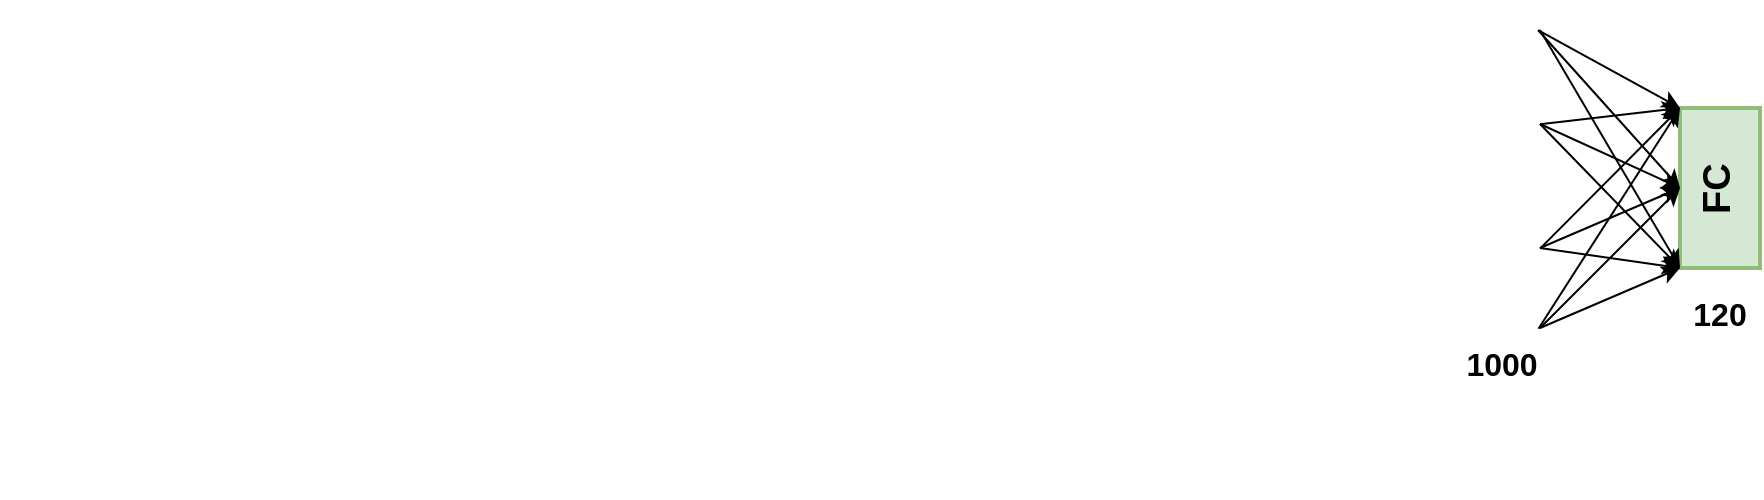 <mxfile version="24.8.4">
  <diagram name="第 1 页" id="TGbYw6AIcAHWaOiQg0G8">
    <mxGraphModel dx="1260" dy="652" grid="1" gridSize="10" guides="1" tooltips="1" connect="1" arrows="1" fold="1" page="1" pageScale="1" pageWidth="827" pageHeight="1169" math="0" shadow="0">
      <root>
        <mxCell id="0" />
        <mxCell id="1" parent="0" />
        <mxCell id="AuCiWP_dqj8KUEPQUSfH-3" value="" style="shape=image;verticalLabelPosition=bottom;labelBackgroundColor=default;verticalAlign=top;aspect=fixed;imageAspect=0;image=https://miro.medium.com/v2/resize:fit:770/1*VM94wVftxP7wkiKo4BjfLA.png;clipPath=inset(9.79% 9.67% 0% 0%);" vertex="1" parent="1">
          <mxGeometry x="230" y="186" width="770" height="248.625" as="geometry" />
        </mxCell>
        <mxCell id="AuCiWP_dqj8KUEPQUSfH-4" value="&lt;font style=&quot;font-size: 19px;&quot;&gt;FC&lt;/font&gt;" style="rounded=0;whiteSpace=wrap;html=1;fillColor=#d5e8d4;strokeColor=#91BD7B;strokeWidth=2;fontStyle=1;textDirection=vertical-rl;rotation=-180;" vertex="1" parent="1">
          <mxGeometry x="1070" y="240" width="40" height="80" as="geometry" />
        </mxCell>
        <mxCell id="AuCiWP_dqj8KUEPQUSfH-13" value="&lt;font style=&quot;font-size: 16px;&quot;&gt;1000&lt;/font&gt;" style="text;html=1;align=center;verticalAlign=middle;whiteSpace=wrap;rounded=0;fontStyle=1" vertex="1" parent="1">
          <mxGeometry x="966" y="345" width="30" height="45.37" as="geometry" />
        </mxCell>
        <mxCell id="AuCiWP_dqj8KUEPQUSfH-14" value="&lt;font style=&quot;font-size: 16px;&quot;&gt;120&lt;/font&gt;" style="text;html=1;align=center;verticalAlign=middle;whiteSpace=wrap;rounded=0;fontStyle=1" vertex="1" parent="1">
          <mxGeometry x="1075" y="320" width="30" height="45.37" as="geometry" />
        </mxCell>
        <mxCell id="AuCiWP_dqj8KUEPQUSfH-18" value="" style="endArrow=classic;html=1;rounded=0;entryX=1;entryY=1;entryDx=0;entryDy=0;exitX=0.999;exitY=0.061;exitDx=0;exitDy=0;exitPerimeter=0;" edge="1" parent="1" source="AuCiWP_dqj8KUEPQUSfH-3" target="AuCiWP_dqj8KUEPQUSfH-4">
          <mxGeometry width="50" height="50" relative="1" as="geometry">
            <mxPoint x="1030" y="180" as="sourcePoint" />
            <mxPoint x="800" y="90" as="targetPoint" />
          </mxGeometry>
        </mxCell>
        <mxCell id="AuCiWP_dqj8KUEPQUSfH-20" value="" style="endArrow=classic;html=1;rounded=0;entryX=1;entryY=0.5;entryDx=0;entryDy=0;exitX=0.999;exitY=0.061;exitDx=0;exitDy=0;exitPerimeter=0;" edge="1" parent="1" target="AuCiWP_dqj8KUEPQUSfH-4">
          <mxGeometry width="50" height="50" relative="1" as="geometry">
            <mxPoint x="999" y="201" as="sourcePoint" />
            <mxPoint x="1070" y="240" as="targetPoint" />
          </mxGeometry>
        </mxCell>
        <mxCell id="AuCiWP_dqj8KUEPQUSfH-21" value="" style="endArrow=classic;html=1;rounded=0;entryX=1;entryY=0;entryDx=0;entryDy=0;exitX=0.999;exitY=0.061;exitDx=0;exitDy=0;exitPerimeter=0;" edge="1" parent="1" target="AuCiWP_dqj8KUEPQUSfH-4">
          <mxGeometry width="50" height="50" relative="1" as="geometry">
            <mxPoint x="1000" y="201" as="sourcePoint" />
            <mxPoint x="1071" y="240" as="targetPoint" />
          </mxGeometry>
        </mxCell>
        <mxCell id="AuCiWP_dqj8KUEPQUSfH-22" value="" style="endArrow=classic;html=1;rounded=0;entryX=1;entryY=1;entryDx=0;entryDy=0;exitX=1;exitY=0.25;exitDx=0;exitDy=0;" edge="1" parent="1" source="AuCiWP_dqj8KUEPQUSfH-3" target="AuCiWP_dqj8KUEPQUSfH-4">
          <mxGeometry width="50" height="50" relative="1" as="geometry">
            <mxPoint x="1040" y="200" as="sourcePoint" />
            <mxPoint x="790" y="80" as="targetPoint" />
          </mxGeometry>
        </mxCell>
        <mxCell id="AuCiWP_dqj8KUEPQUSfH-23" value="" style="endArrow=classic;html=1;rounded=0;entryX=1;entryY=0.5;entryDx=0;entryDy=0;exitX=1;exitY=0.25;exitDx=0;exitDy=0;" edge="1" parent="1" target="AuCiWP_dqj8KUEPQUSfH-4">
          <mxGeometry width="50" height="50" relative="1" as="geometry">
            <mxPoint x="1000" y="248" as="sourcePoint" />
            <mxPoint x="1070" y="240" as="targetPoint" />
          </mxGeometry>
        </mxCell>
        <mxCell id="AuCiWP_dqj8KUEPQUSfH-24" value="" style="endArrow=classic;html=1;rounded=0;entryX=1;entryY=0;entryDx=0;entryDy=0;exitX=1;exitY=0.25;exitDx=0;exitDy=0;" edge="1" parent="1" target="AuCiWP_dqj8KUEPQUSfH-4">
          <mxGeometry width="50" height="50" relative="1" as="geometry">
            <mxPoint x="1000" y="248" as="sourcePoint" />
            <mxPoint x="1070" y="240" as="targetPoint" />
          </mxGeometry>
        </mxCell>
        <mxCell id="AuCiWP_dqj8KUEPQUSfH-25" value="" style="endArrow=classic;html=1;rounded=0;exitX=1;exitY=0.5;exitDx=0;exitDy=0;entryX=1;entryY=1;entryDx=0;entryDy=0;" edge="1" parent="1" source="AuCiWP_dqj8KUEPQUSfH-3" target="AuCiWP_dqj8KUEPQUSfH-4">
          <mxGeometry width="50" height="50" relative="1" as="geometry">
            <mxPoint x="740" y="130" as="sourcePoint" />
            <mxPoint x="790" y="80" as="targetPoint" />
          </mxGeometry>
        </mxCell>
        <mxCell id="AuCiWP_dqj8KUEPQUSfH-26" value="" style="endArrow=classic;html=1;rounded=0;exitX=1;exitY=0.5;exitDx=0;exitDy=0;entryX=1;entryY=0.5;entryDx=0;entryDy=0;" edge="1" parent="1" target="AuCiWP_dqj8KUEPQUSfH-4">
          <mxGeometry width="50" height="50" relative="1" as="geometry">
            <mxPoint x="1000" y="310" as="sourcePoint" />
            <mxPoint x="1070" y="240" as="targetPoint" />
          </mxGeometry>
        </mxCell>
        <mxCell id="AuCiWP_dqj8KUEPQUSfH-27" value="" style="endArrow=classic;html=1;rounded=0;exitX=1;exitY=0.5;exitDx=0;exitDy=0;entryX=1;entryY=0;entryDx=0;entryDy=0;" edge="1" parent="1" target="AuCiWP_dqj8KUEPQUSfH-4">
          <mxGeometry width="50" height="50" relative="1" as="geometry">
            <mxPoint x="1000" y="310" as="sourcePoint" />
            <mxPoint x="1070" y="240" as="targetPoint" />
          </mxGeometry>
        </mxCell>
        <mxCell id="AuCiWP_dqj8KUEPQUSfH-28" value="" style="endArrow=classic;html=1;rounded=0;entryX=1;entryY=1;entryDx=0;entryDy=0;exitX=0.999;exitY=0.661;exitDx=0;exitDy=0;exitPerimeter=0;" edge="1" parent="1" source="AuCiWP_dqj8KUEPQUSfH-3" target="AuCiWP_dqj8KUEPQUSfH-4">
          <mxGeometry width="50" height="50" relative="1" as="geometry">
            <mxPoint x="1020" y="349" as="sourcePoint" />
            <mxPoint x="790" y="80" as="targetPoint" />
          </mxGeometry>
        </mxCell>
        <mxCell id="AuCiWP_dqj8KUEPQUSfH-29" value="" style="endArrow=classic;html=1;rounded=0;entryX=1;entryY=0.5;entryDx=0;entryDy=0;exitX=0.999;exitY=0.661;exitDx=0;exitDy=0;exitPerimeter=0;" edge="1" parent="1" target="AuCiWP_dqj8KUEPQUSfH-4">
          <mxGeometry width="50" height="50" relative="1" as="geometry">
            <mxPoint x="1000" y="350" as="sourcePoint" />
            <mxPoint x="1071" y="240" as="targetPoint" />
          </mxGeometry>
        </mxCell>
        <mxCell id="AuCiWP_dqj8KUEPQUSfH-30" value="" style="endArrow=classic;html=1;rounded=0;entryX=1;entryY=0;entryDx=0;entryDy=0;exitX=0.999;exitY=0.661;exitDx=0;exitDy=0;exitPerimeter=0;" edge="1" parent="1" target="AuCiWP_dqj8KUEPQUSfH-4">
          <mxGeometry width="50" height="50" relative="1" as="geometry">
            <mxPoint x="1000" y="350" as="sourcePoint" />
            <mxPoint x="1071" y="240" as="targetPoint" />
          </mxGeometry>
        </mxCell>
      </root>
    </mxGraphModel>
  </diagram>
</mxfile>

